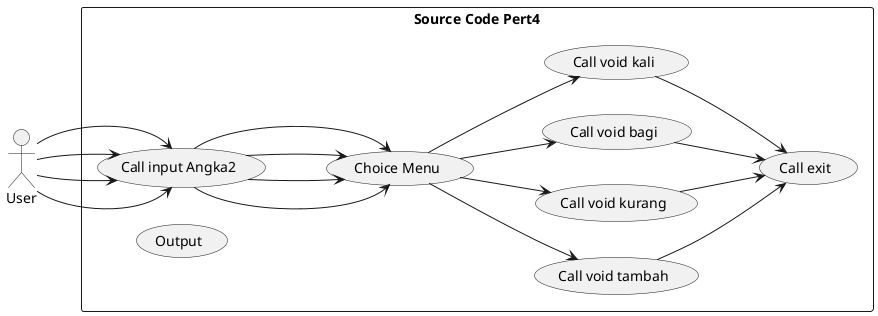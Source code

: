 @startuml Pert5
    left to right direction

    actor User as "User"

    rectangle "Source Code Pert4" {
        usecase "Input Angka" as input
        usecase "Choice Menu" as menu
        usecase "Call void tambah" as tambah
        usecase "Call void kurang" as kurang
        usecase "Call void bagi" as bagi
        usecase "Call void kali" as kali
        usecase "Call input Angka2" as input
        usecase "Output" as output
        usecase "Call exit" as keluar
    }

    User --> input
    input --> menu
    menu --> tambah
    tambah --> keluar

    User --> input
    input --> menu
    menu --> kurang
    kurang --> keluar

    User --> input
    input --> menu
    menu --> bagi
    bagi --> keluar

    User --> input
    input --> menu
    menu --> kali
    kali --> keluar
@enduml